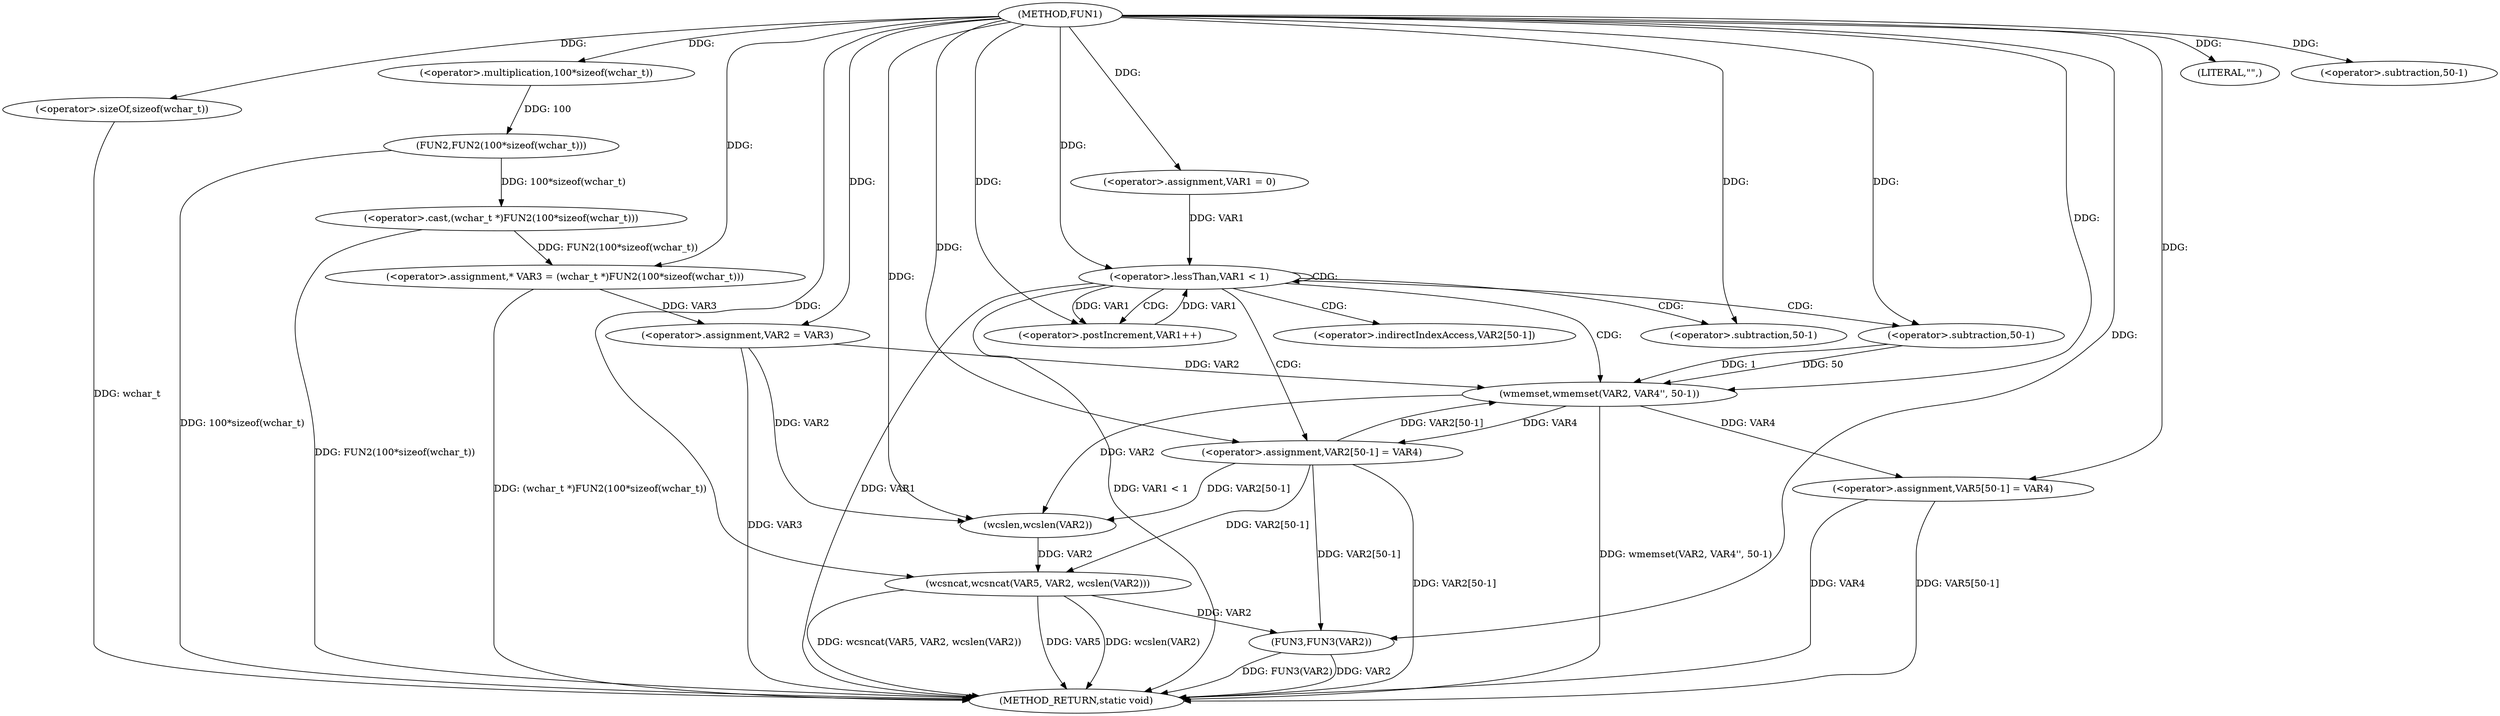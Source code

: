 digraph FUN1 {  
"1000100" [label = "(METHOD,FUN1)" ]
"1000156" [label = "(METHOD_RETURN,static void)" ]
"1000105" [label = "(<operator>.assignment,* VAR3 = (wchar_t *)FUN2(100*sizeof(wchar_t)))" ]
"1000107" [label = "(<operator>.cast,(wchar_t *)FUN2(100*sizeof(wchar_t)))" ]
"1000109" [label = "(FUN2,FUN2(100*sizeof(wchar_t)))" ]
"1000110" [label = "(<operator>.multiplication,100*sizeof(wchar_t))" ]
"1000112" [label = "(<operator>.sizeOf,sizeof(wchar_t))" ]
"1000114" [label = "(<operator>.assignment,VAR2 = VAR3)" ]
"1000118" [label = "(<operator>.assignment,VAR1 = 0)" ]
"1000121" [label = "(<operator>.lessThan,VAR1 < 1)" ]
"1000124" [label = "(<operator>.postIncrement,VAR1++)" ]
"1000127" [label = "(wmemset,wmemset(VAR2, VAR4'', 50-1))" ]
"1000130" [label = "(<operator>.subtraction,50-1)" ]
"1000133" [label = "(<operator>.assignment,VAR2[50-1] = VAR4)" ]
"1000136" [label = "(<operator>.subtraction,50-1)" ]
"1000141" [label = "(LITERAL,\"\",)" ]
"1000142" [label = "(wcsncat,wcsncat(VAR5, VAR2, wcslen(VAR2)))" ]
"1000145" [label = "(wcslen,wcslen(VAR2))" ]
"1000147" [label = "(<operator>.assignment,VAR5[50-1] = VAR4)" ]
"1000150" [label = "(<operator>.subtraction,50-1)" ]
"1000154" [label = "(FUN3,FUN3(VAR2))" ]
"1000134" [label = "(<operator>.indirectIndexAccess,VAR2[50-1])" ]
  "1000142" -> "1000156"  [ label = "DDG: wcsncat(VAR5, VAR2, wcslen(VAR2))"] 
  "1000105" -> "1000156"  [ label = "DDG: (wchar_t *)FUN2(100*sizeof(wchar_t))"] 
  "1000121" -> "1000156"  [ label = "DDG: VAR1 < 1"] 
  "1000147" -> "1000156"  [ label = "DDG: VAR5[50-1]"] 
  "1000154" -> "1000156"  [ label = "DDG: FUN3(VAR2)"] 
  "1000107" -> "1000156"  [ label = "DDG: FUN2(100*sizeof(wchar_t))"] 
  "1000154" -> "1000156"  [ label = "DDG: VAR2"] 
  "1000133" -> "1000156"  [ label = "DDG: VAR2[50-1]"] 
  "1000127" -> "1000156"  [ label = "DDG: wmemset(VAR2, VAR4'', 50-1)"] 
  "1000147" -> "1000156"  [ label = "DDG: VAR4"] 
  "1000112" -> "1000156"  [ label = "DDG: wchar_t"] 
  "1000109" -> "1000156"  [ label = "DDG: 100*sizeof(wchar_t)"] 
  "1000142" -> "1000156"  [ label = "DDG: VAR5"] 
  "1000121" -> "1000156"  [ label = "DDG: VAR1"] 
  "1000142" -> "1000156"  [ label = "DDG: wcslen(VAR2)"] 
  "1000114" -> "1000156"  [ label = "DDG: VAR3"] 
  "1000107" -> "1000105"  [ label = "DDG: FUN2(100*sizeof(wchar_t))"] 
  "1000100" -> "1000105"  [ label = "DDG: "] 
  "1000109" -> "1000107"  [ label = "DDG: 100*sizeof(wchar_t)"] 
  "1000110" -> "1000109"  [ label = "DDG: 100"] 
  "1000100" -> "1000110"  [ label = "DDG: "] 
  "1000100" -> "1000112"  [ label = "DDG: "] 
  "1000105" -> "1000114"  [ label = "DDG: VAR3"] 
  "1000100" -> "1000114"  [ label = "DDG: "] 
  "1000100" -> "1000118"  [ label = "DDG: "] 
  "1000124" -> "1000121"  [ label = "DDG: VAR1"] 
  "1000118" -> "1000121"  [ label = "DDG: VAR1"] 
  "1000100" -> "1000121"  [ label = "DDG: "] 
  "1000121" -> "1000124"  [ label = "DDG: VAR1"] 
  "1000100" -> "1000124"  [ label = "DDG: "] 
  "1000133" -> "1000127"  [ label = "DDG: VAR2[50-1]"] 
  "1000114" -> "1000127"  [ label = "DDG: VAR2"] 
  "1000100" -> "1000127"  [ label = "DDG: "] 
  "1000130" -> "1000127"  [ label = "DDG: 50"] 
  "1000130" -> "1000127"  [ label = "DDG: 1"] 
  "1000100" -> "1000130"  [ label = "DDG: "] 
  "1000127" -> "1000133"  [ label = "DDG: VAR4"] 
  "1000100" -> "1000133"  [ label = "DDG: "] 
  "1000100" -> "1000136"  [ label = "DDG: "] 
  "1000100" -> "1000141"  [ label = "DDG: "] 
  "1000100" -> "1000142"  [ label = "DDG: "] 
  "1000133" -> "1000142"  [ label = "DDG: VAR2[50-1]"] 
  "1000145" -> "1000142"  [ label = "DDG: VAR2"] 
  "1000133" -> "1000145"  [ label = "DDG: VAR2[50-1]"] 
  "1000114" -> "1000145"  [ label = "DDG: VAR2"] 
  "1000127" -> "1000145"  [ label = "DDG: VAR2"] 
  "1000100" -> "1000145"  [ label = "DDG: "] 
  "1000100" -> "1000147"  [ label = "DDG: "] 
  "1000127" -> "1000147"  [ label = "DDG: VAR4"] 
  "1000100" -> "1000150"  [ label = "DDG: "] 
  "1000142" -> "1000154"  [ label = "DDG: VAR2"] 
  "1000133" -> "1000154"  [ label = "DDG: VAR2[50-1]"] 
  "1000100" -> "1000154"  [ label = "DDG: "] 
  "1000121" -> "1000121"  [ label = "CDG: "] 
  "1000121" -> "1000124"  [ label = "CDG: "] 
  "1000121" -> "1000130"  [ label = "CDG: "] 
  "1000121" -> "1000133"  [ label = "CDG: "] 
  "1000121" -> "1000136"  [ label = "CDG: "] 
  "1000121" -> "1000127"  [ label = "CDG: "] 
  "1000121" -> "1000134"  [ label = "CDG: "] 
}
